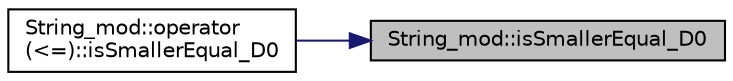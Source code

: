 digraph "String_mod::isSmallerEqual_D0"
{
 // LATEX_PDF_SIZE
  edge [fontname="Helvetica",fontsize="10",labelfontname="Helvetica",labelfontsize="10"];
  node [fontname="Helvetica",fontsize="10",shape=record];
  rankdir="RL";
  Node1 [label="String_mod::isSmallerEqual_D0",height=0.2,width=0.4,color="black", fillcolor="grey75", style="filled", fontcolor="black",tooltip=" "];
  Node1 -> Node2 [dir="back",color="midnightblue",fontsize="10",style="solid",fontname="Helvetica"];
  Node2 [label="String_mod::operator\l(\<=)::isSmallerEqual_D0",height=0.2,width=0.4,color="black", fillcolor="white", style="filled",URL="$interfaceString__mod_1_1operator_07_3_0a_08.html#a8381d14c74dcac3d875f9909db697c57",tooltip=" "];
}
